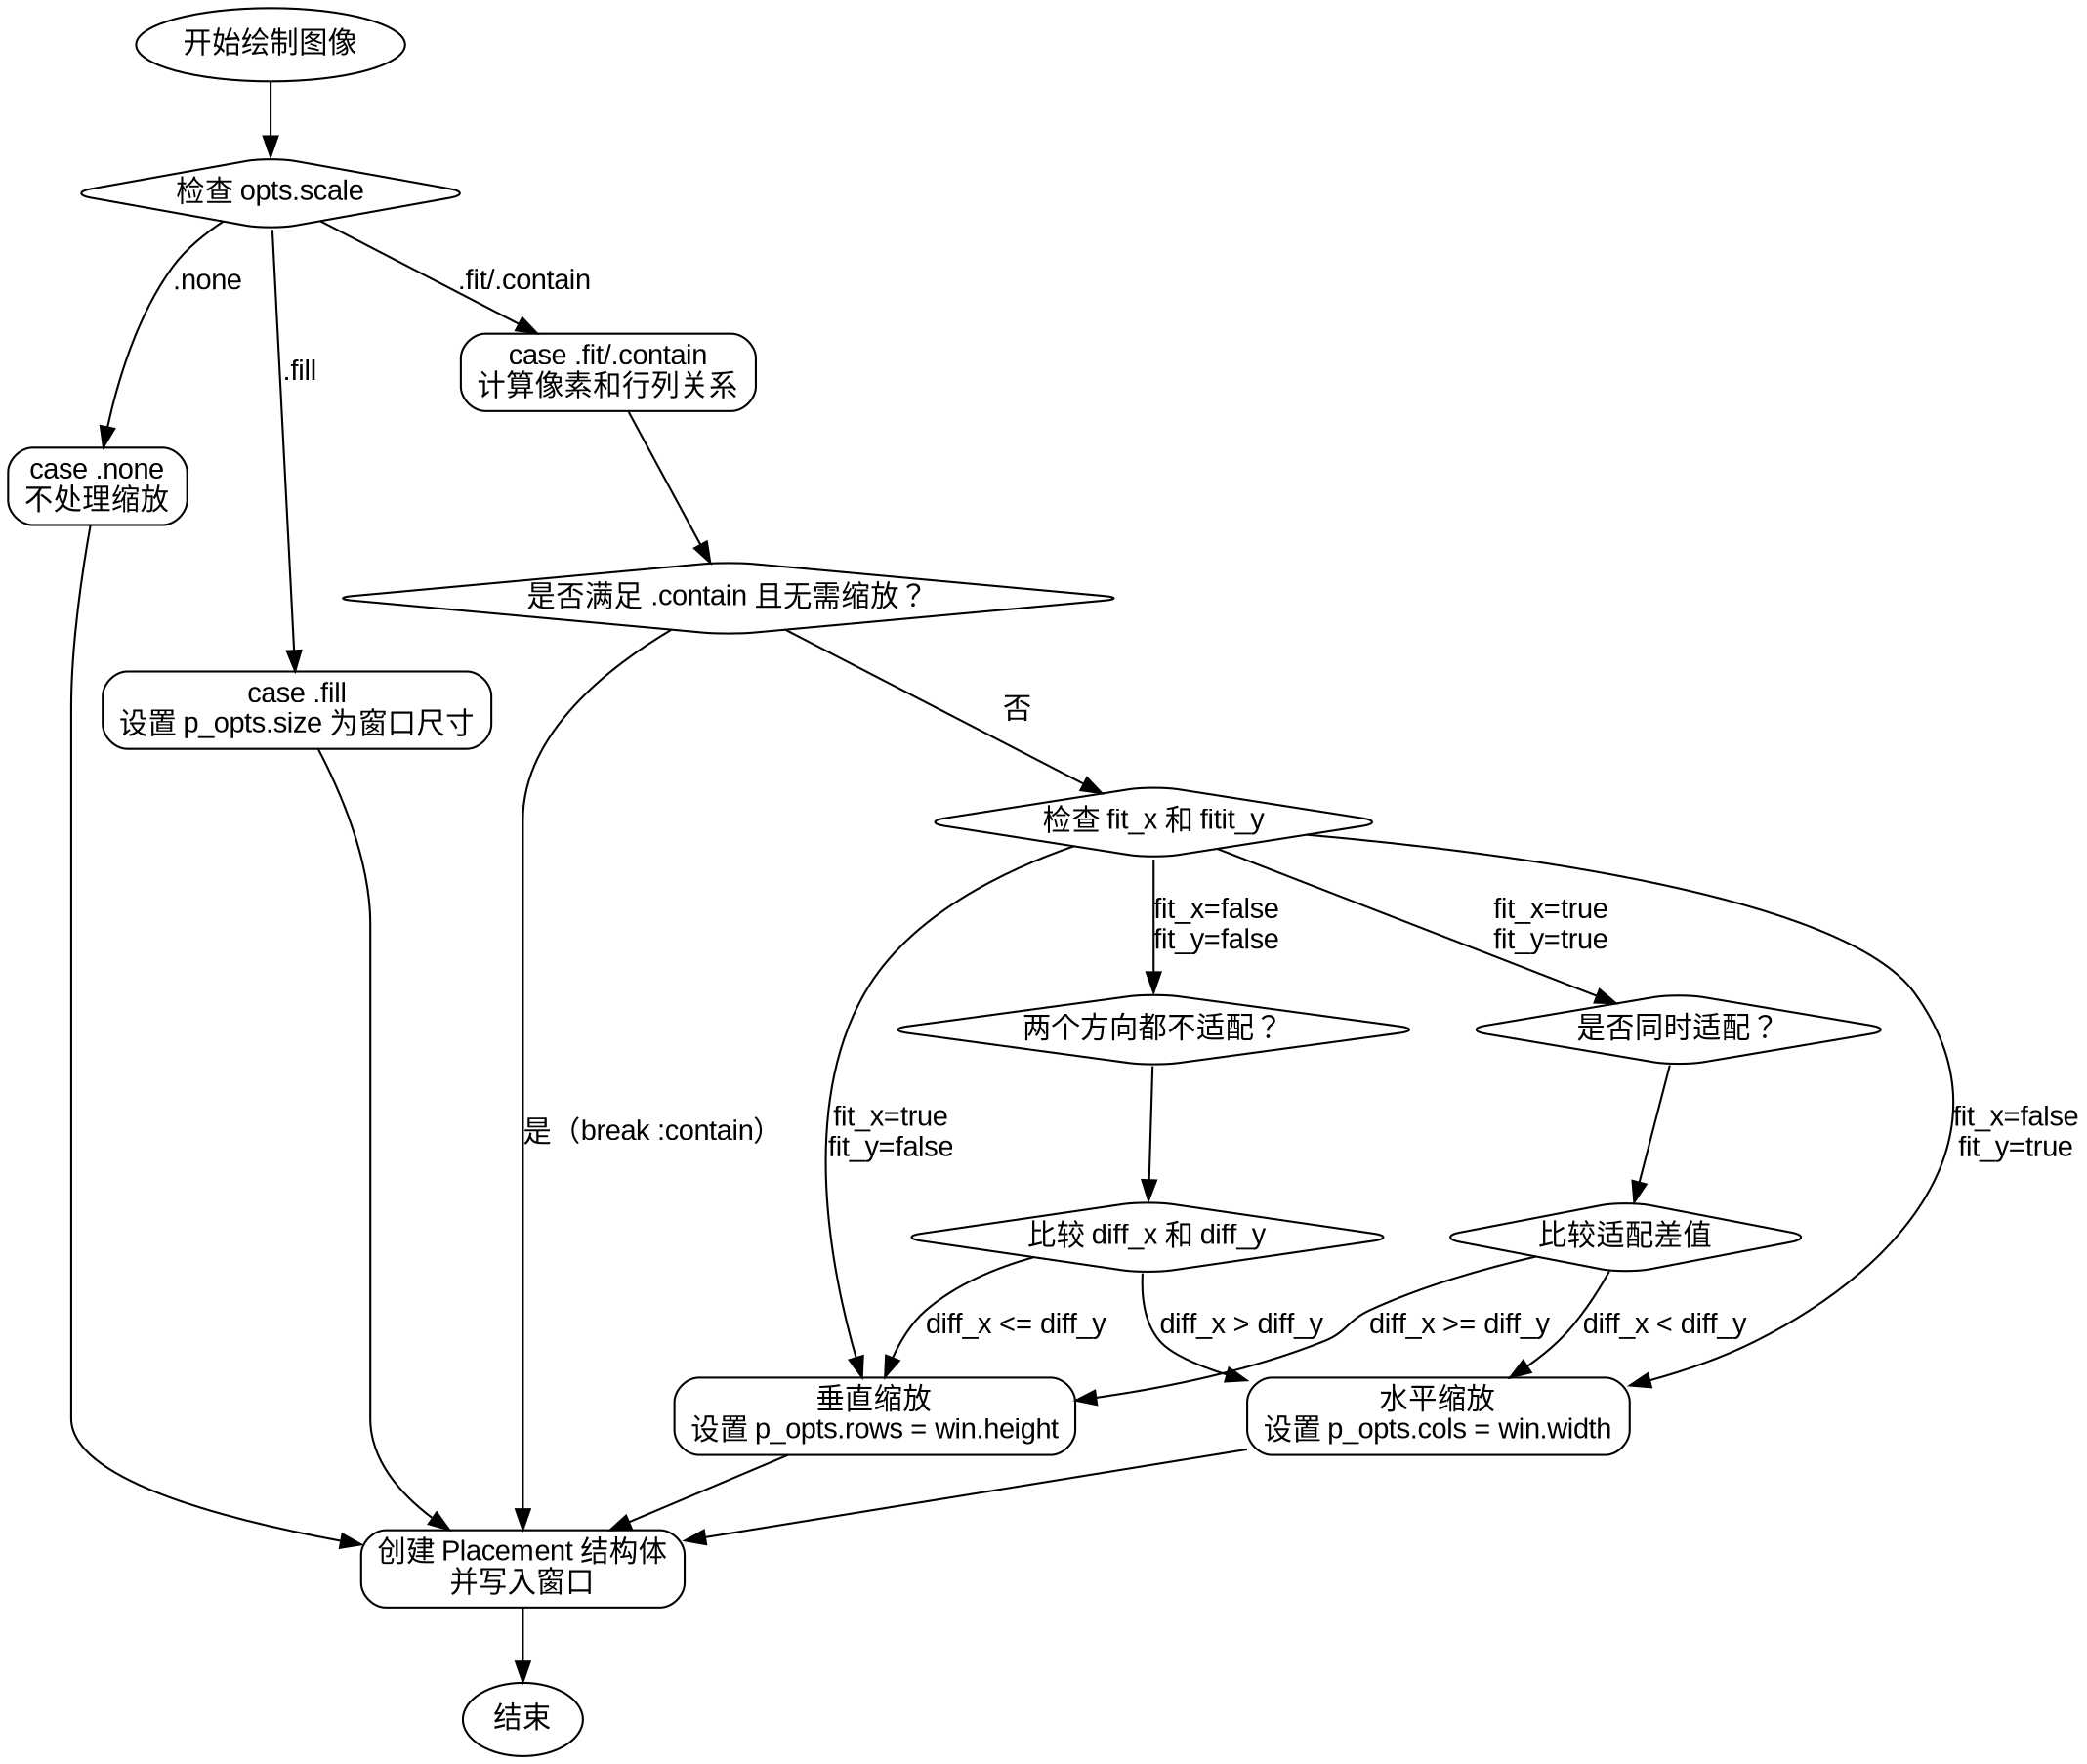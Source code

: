 
digraph flowchart {
    node [fontname="Arial", shape=box, style=rounded];
    edge [fontname="Arial"];

    start [label="开始绘制图像", shape=ellipse];
    switch_scale [label="检查 opts.scale", shape=diamond];
    case_none [label="case .none\n不处理缩放"];
    case_fill [label="case .fill\n设置 p_opts.size 为窗口尺寸"];
    case_fit_contain [label="case .fit/.contain\n计算像素和行列关系", shape=rectangle];
    check_contain_fit [label="是否满足 .contain 且无需缩放？", shape=diamond];
    check_fit_x_fit_y [label="检查 fit_x 和 fitit_y", shape=diamond];
    scale_vertical [label="垂直缩放\n设置 p_opts.rows = win.height"];
    scale_horizontal [label="水平缩放\n设置 p_opts.cols = win.width"];
    check_both_unfit [label="两个方向都不适配？", shape=diamond];
    compare_diff [label="比较 diff_x 和 diff_y", shape=diamond];
    check_fit_both [label="是否同时适配？", shape=diamond];
    compare_fit_diff [label="比较适配差值", shape=diamond];
    create_placement [label="创建 Placement 结构体\n并写入窗口"];
    end [label="结束", shape=ellipse];

    start -> switch_scale;
    
    switch_scale -> case_none [label=".none"];
    switch_scale -> case_fill [label=".fill"];
    switch_scale -> case_fit_contain [label=".fit/.contain"];
    
    case_none -> create_placement;
    case_fill -> create_placement;

    case_fit_contain -> check_contain_fit;
    check_contain_fit -> check_fit_x_fit_y [label="否"];
    check_contain_fit -> create_placement [label="是（break :contain）"];

    check_fit_x_fit_y -> scale_vertical [label="fit_x=true\nfit_y=false"];
    check_fit_x_fit_y -> scale_horizontal [label="fit_x=false\nfit_y=true"];
    check_fit_x_fit_y -> check_both_unfit [label="fit_x=false\nfit_y=false"];
    check_fit_x_fit_y -> check_fit_both [label="fit_x=true\nfit_y=true"];

    check_both_unfit -> compare_diff;
    compare_diff -> scale_horizontal [label="diff_x > diff_y"];
    compare_diff -> scale_vertical [label="diff_x <= diff_y"];

    check_fit_both -> compare_fit_diff;
    compare_fit_diff -> scale_horizontal [label="diff_x < diff_y"];
    compare_fit_diff -> scale_vertical [label="diff_x >= diff_y"];

    scale_vertical -> create_placement;
    scale_horizontal -> create_placement;
    create_placement -> end;
}
